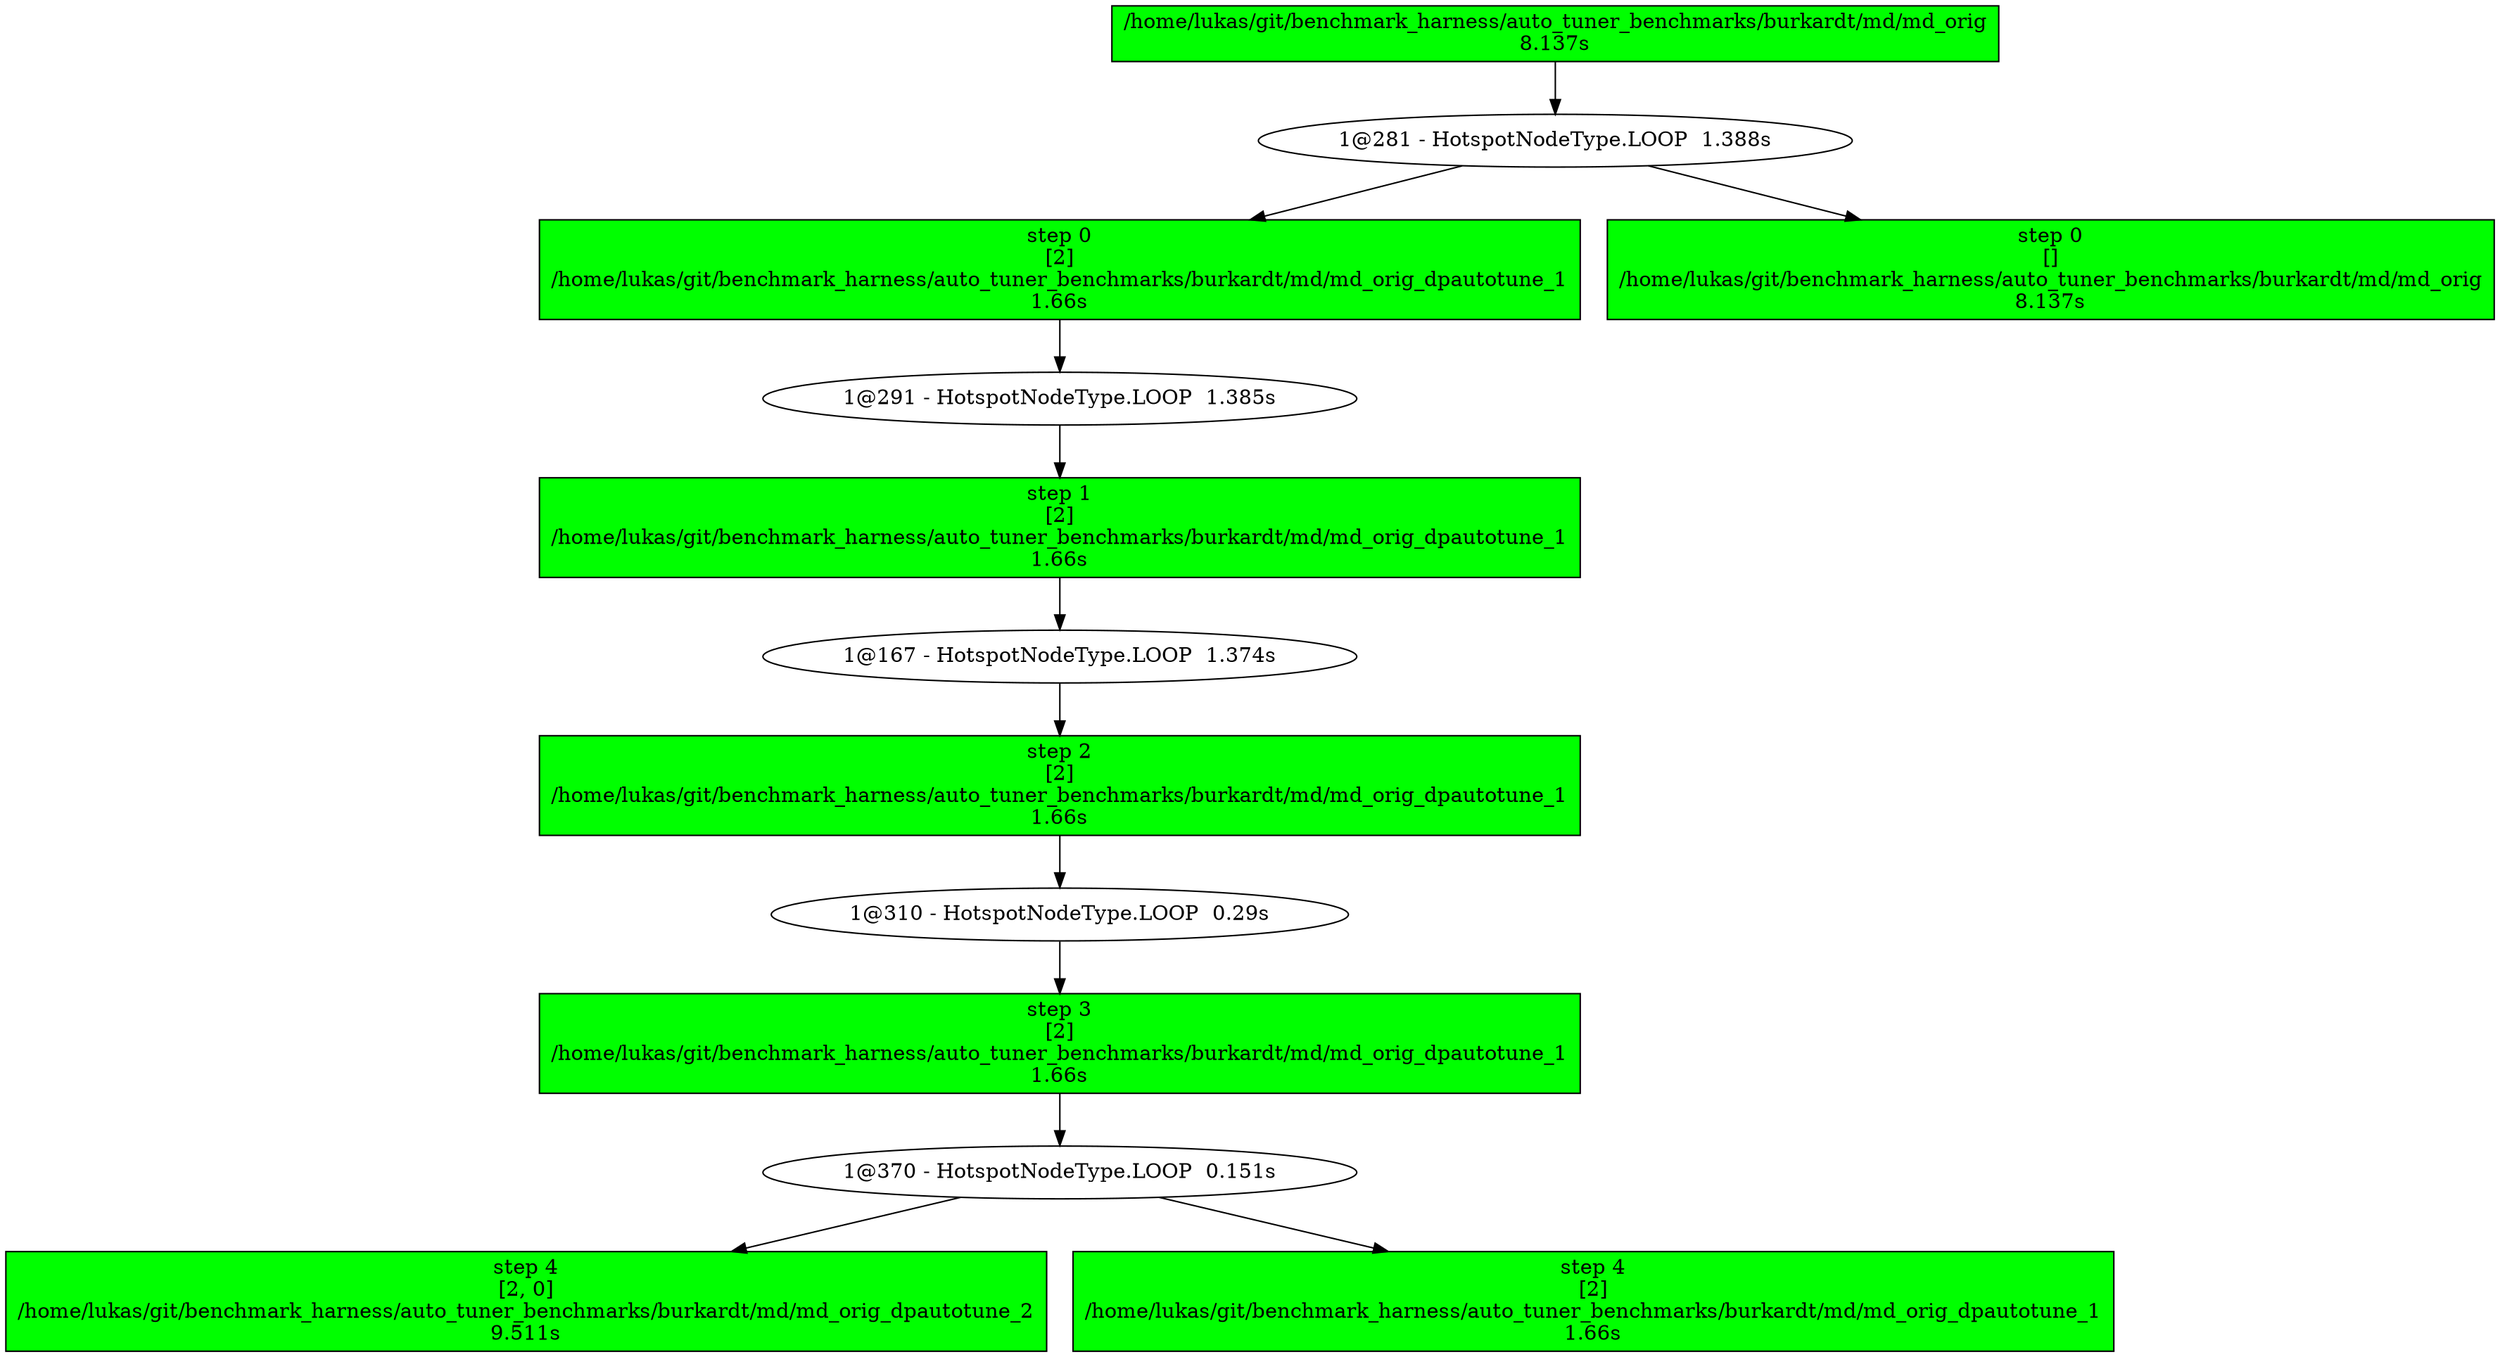 strict digraph  {
"/home/lukas/git/benchmark_harness/auto_tuner_benchmarks/burkardt/md/md_orig\n8.137s" [color=black, fillcolor=green, style=filled, shape=box];
"1@281 - HotspotNodeType.LOOP  1.388s" [color=black, fillcolor=white, style=filled];
"step 0\n[2]\n/home/lukas/git/benchmark_harness/auto_tuner_benchmarks/burkardt/md/md_orig_dpautotune_1\n1.66s" [color=black, fillcolor=green, shape=box, style=filled];
"step 0\n[]\n/home/lukas/git/benchmark_harness/auto_tuner_benchmarks/burkardt/md/md_orig\n8.137s" [color=black, fillcolor=green, shape=box, style=filled];
"1@291 - HotspotNodeType.LOOP  1.385s" [color=black, fillcolor=white, style=filled];
"step 1\n[2]\n/home/lukas/git/benchmark_harness/auto_tuner_benchmarks/burkardt/md/md_orig_dpautotune_1\n1.66s" [color=black, fillcolor=green, shape=box, style=filled];
"1@167 - HotspotNodeType.LOOP  1.374s" [color=black, fillcolor=white, style=filled];
"step 2\n[2]\n/home/lukas/git/benchmark_harness/auto_tuner_benchmarks/burkardt/md/md_orig_dpautotune_1\n1.66s" [color=black, fillcolor=green, shape=box, style=filled];
"1@310 - HotspotNodeType.LOOP  0.29s" [color=black, fillcolor=white, style=filled];
"step 3\n[2]\n/home/lukas/git/benchmark_harness/auto_tuner_benchmarks/burkardt/md/md_orig_dpautotune_1\n1.66s" [color=black, fillcolor=green, shape=box, style=filled];
"1@370 - HotspotNodeType.LOOP  0.151s" [color=black, fillcolor=white, style=filled];
"step 4\n[2, 0]\n/home/lukas/git/benchmark_harness/auto_tuner_benchmarks/burkardt/md/md_orig_dpautotune_2\n9.511s" [color=black, fillcolor=green, shape=box, style=filled];
"step 4\n[2]\n/home/lukas/git/benchmark_harness/auto_tuner_benchmarks/burkardt/md/md_orig_dpautotune_1\n1.66s" [color=black, fillcolor=green, shape=box, style=filled];
"/home/lukas/git/benchmark_harness/auto_tuner_benchmarks/burkardt/md/md_orig\n8.137s" -> "1@281 - HotspotNodeType.LOOP  1.388s";
"1@281 - HotspotNodeType.LOOP  1.388s" -> "step 0\n[2]\n/home/lukas/git/benchmark_harness/auto_tuner_benchmarks/burkardt/md/md_orig_dpautotune_1\n1.66s";
"1@281 - HotspotNodeType.LOOP  1.388s" -> "step 0\n[]\n/home/lukas/git/benchmark_harness/auto_tuner_benchmarks/burkardt/md/md_orig\n8.137s";
"step 0\n[2]\n/home/lukas/git/benchmark_harness/auto_tuner_benchmarks/burkardt/md/md_orig_dpautotune_1\n1.66s" -> "1@291 - HotspotNodeType.LOOP  1.385s";
"1@291 - HotspotNodeType.LOOP  1.385s" -> "step 1\n[2]\n/home/lukas/git/benchmark_harness/auto_tuner_benchmarks/burkardt/md/md_orig_dpautotune_1\n1.66s";
"step 1\n[2]\n/home/lukas/git/benchmark_harness/auto_tuner_benchmarks/burkardt/md/md_orig_dpautotune_1\n1.66s" -> "1@167 - HotspotNodeType.LOOP  1.374s";
"1@167 - HotspotNodeType.LOOP  1.374s" -> "step 2\n[2]\n/home/lukas/git/benchmark_harness/auto_tuner_benchmarks/burkardt/md/md_orig_dpautotune_1\n1.66s";
"step 2\n[2]\n/home/lukas/git/benchmark_harness/auto_tuner_benchmarks/burkardt/md/md_orig_dpautotune_1\n1.66s" -> "1@310 - HotspotNodeType.LOOP  0.29s";
"1@310 - HotspotNodeType.LOOP  0.29s" -> "step 3\n[2]\n/home/lukas/git/benchmark_harness/auto_tuner_benchmarks/burkardt/md/md_orig_dpautotune_1\n1.66s";
"step 3\n[2]\n/home/lukas/git/benchmark_harness/auto_tuner_benchmarks/burkardt/md/md_orig_dpautotune_1\n1.66s" -> "1@370 - HotspotNodeType.LOOP  0.151s";
"1@370 - HotspotNodeType.LOOP  0.151s" -> "step 4\n[2, 0]\n/home/lukas/git/benchmark_harness/auto_tuner_benchmarks/burkardt/md/md_orig_dpautotune_2\n9.511s";
"1@370 - HotspotNodeType.LOOP  0.151s" -> "step 4\n[2]\n/home/lukas/git/benchmark_harness/auto_tuner_benchmarks/burkardt/md/md_orig_dpautotune_1\n1.66s";
}
